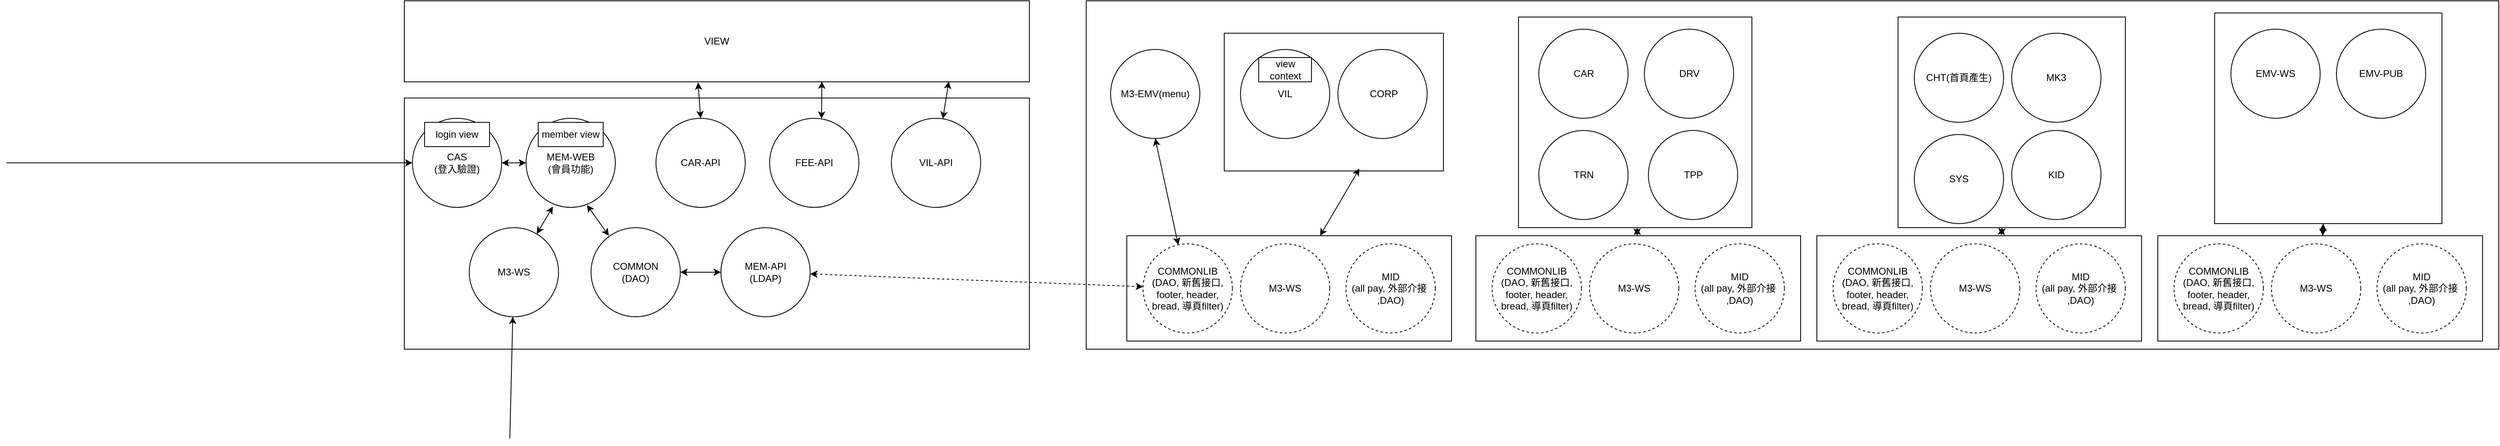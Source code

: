<mxfile version="24.7.17">
  <diagram name="第 1 页" id="rXd1CP75CRenwDPl2Bag">
    <mxGraphModel dx="2016" dy="622" grid="1" gridSize="10" guides="1" tooltips="1" connect="1" arrows="1" fold="1" page="1" pageScale="1" pageWidth="827" pageHeight="1169" math="0" shadow="0">
      <root>
        <mxCell id="0" />
        <mxCell id="1" parent="0" />
        <mxCell id="KsepPGmTPoP3qZVe8c_a-5" value="" style="rounded=0;whiteSpace=wrap;html=1;" parent="1" vertex="1">
          <mxGeometry x="60" y="280" width="770" height="310" as="geometry" />
        </mxCell>
        <mxCell id="KsepPGmTPoP3qZVe8c_a-8" value="" style="rounded=0;whiteSpace=wrap;html=1;" parent="1" vertex="1">
          <mxGeometry x="900" y="160" width="1740" height="430" as="geometry" />
        </mxCell>
        <mxCell id="KsepPGmTPoP3qZVe8c_a-18" value="MEM-WEB&lt;div&gt;(會員功能)&lt;/div&gt;" style="ellipse;whiteSpace=wrap;html=1;aspect=fixed;" parent="1" vertex="1">
          <mxGeometry x="210" y="305" width="110" height="110" as="geometry" />
        </mxCell>
        <mxCell id="KsepPGmTPoP3qZVe8c_a-19" value="MEM-API&lt;div&gt;(LDAP)&lt;/div&gt;" style="ellipse;whiteSpace=wrap;html=1;aspect=fixed;" parent="1" vertex="1">
          <mxGeometry x="450" y="440" width="110" height="110" as="geometry" />
        </mxCell>
        <mxCell id="0rMbhJyMrpS3BPbaHYSH-1" value="COMMON&lt;div&gt;(DAO)&lt;/div&gt;" style="ellipse;whiteSpace=wrap;html=1;aspect=fixed;" vertex="1" parent="1">
          <mxGeometry x="290" y="440" width="110" height="110" as="geometry" />
        </mxCell>
        <mxCell id="0rMbhJyMrpS3BPbaHYSH-2" value="M3-WS" style="ellipse;whiteSpace=wrap;html=1;aspect=fixed;" vertex="1" parent="1">
          <mxGeometry x="140" y="440" width="110" height="110" as="geometry" />
        </mxCell>
        <mxCell id="0rMbhJyMrpS3BPbaHYSH-3" value="CAS&lt;div&gt;(登入驗證)&lt;/div&gt;" style="ellipse;whiteSpace=wrap;html=1;aspect=fixed;" vertex="1" parent="1">
          <mxGeometry x="70" y="305" width="110" height="110" as="geometry" />
        </mxCell>
        <mxCell id="0rMbhJyMrpS3BPbaHYSH-10" value="" style="endArrow=classic;html=1;rounded=0;entryX=0;entryY=0.5;entryDx=0;entryDy=0;" edge="1" parent="1" target="0rMbhJyMrpS3BPbaHYSH-3">
          <mxGeometry width="50" height="50" relative="1" as="geometry">
            <mxPoint x="-430" y="360" as="sourcePoint" />
            <mxPoint x="60" y="360" as="targetPoint" />
          </mxGeometry>
        </mxCell>
        <mxCell id="0rMbhJyMrpS3BPbaHYSH-11" value="" style="endArrow=classic;startArrow=classic;html=1;rounded=0;entryX=0;entryY=0.5;entryDx=0;entryDy=0;" edge="1" parent="1" source="0rMbhJyMrpS3BPbaHYSH-3" target="KsepPGmTPoP3qZVe8c_a-18">
          <mxGeometry width="50" height="50" relative="1" as="geometry">
            <mxPoint x="160" y="385" as="sourcePoint" />
            <mxPoint x="210" y="335" as="targetPoint" />
          </mxGeometry>
        </mxCell>
        <mxCell id="0rMbhJyMrpS3BPbaHYSH-21" value="COMMONLIB&lt;div&gt;(DAO, 新舊接口, footer, header, bread, 導頁filter)&lt;/div&gt;" style="ellipse;whiteSpace=wrap;html=1;aspect=fixed;dashed=1;" vertex="1" parent="1">
          <mxGeometry x="970" y="460" width="110" height="110" as="geometry" />
        </mxCell>
        <mxCell id="0rMbhJyMrpS3BPbaHYSH-22" value="MID&lt;div&gt;(all pay, 外部介接&amp;nbsp; ,DAO)&lt;/div&gt;" style="ellipse;whiteSpace=wrap;html=1;aspect=fixed;dashed=1;" vertex="1" parent="1">
          <mxGeometry x="1220" y="460" width="110" height="110" as="geometry" />
        </mxCell>
        <mxCell id="0rMbhJyMrpS3BPbaHYSH-23" value="M3-WS" style="ellipse;whiteSpace=wrap;html=1;aspect=fixed;dashed=1;" vertex="1" parent="1">
          <mxGeometry x="1090" y="460" width="110" height="110" as="geometry" />
        </mxCell>
        <mxCell id="0rMbhJyMrpS3BPbaHYSH-24" value="" style="endArrow=classic;startArrow=classic;html=1;rounded=0;dashed=1;" edge="1" parent="1" source="KsepPGmTPoP3qZVe8c_a-19" target="0rMbhJyMrpS3BPbaHYSH-21">
          <mxGeometry width="50" height="50" relative="1" as="geometry">
            <mxPoint x="580" y="410" as="sourcePoint" />
            <mxPoint x="630" y="360" as="targetPoint" />
          </mxGeometry>
        </mxCell>
        <mxCell id="0rMbhJyMrpS3BPbaHYSH-29" value="VIL" style="ellipse;whiteSpace=wrap;html=1;aspect=fixed;" vertex="1" parent="1">
          <mxGeometry x="1090" y="220" width="110" height="110" as="geometry" />
        </mxCell>
        <mxCell id="0rMbhJyMrpS3BPbaHYSH-33" value="" style="endArrow=classic;startArrow=classic;html=1;rounded=0;entryX=0.3;entryY=0.991;entryDx=0;entryDy=0;entryPerimeter=0;" edge="1" parent="1" source="0rMbhJyMrpS3BPbaHYSH-2" target="KsepPGmTPoP3qZVe8c_a-18">
          <mxGeometry width="50" height="50" relative="1" as="geometry">
            <mxPoint x="200" y="460" as="sourcePoint" />
            <mxPoint x="250" y="410" as="targetPoint" />
          </mxGeometry>
        </mxCell>
        <mxCell id="0rMbhJyMrpS3BPbaHYSH-34" value="" style="endArrow=classic;startArrow=classic;html=1;rounded=0;exitX=0.2;exitY=0.091;exitDx=0;exitDy=0;exitPerimeter=0;entryX=0.682;entryY=0.973;entryDx=0;entryDy=0;entryPerimeter=0;" edge="1" parent="1" source="0rMbhJyMrpS3BPbaHYSH-1" target="KsepPGmTPoP3qZVe8c_a-18">
          <mxGeometry width="50" height="50" relative="1" as="geometry">
            <mxPoint x="280" y="440" as="sourcePoint" />
            <mxPoint x="330" y="390" as="targetPoint" />
          </mxGeometry>
        </mxCell>
        <mxCell id="0rMbhJyMrpS3BPbaHYSH-36" value="" style="endArrow=classic;startArrow=classic;html=1;rounded=0;exitX=1;exitY=0.5;exitDx=0;exitDy=0;" edge="1" parent="1" source="0rMbhJyMrpS3BPbaHYSH-1" target="KsepPGmTPoP3qZVe8c_a-19">
          <mxGeometry width="50" height="50" relative="1" as="geometry">
            <mxPoint x="380" y="450" as="sourcePoint" />
            <mxPoint x="430" y="400" as="targetPoint" />
          </mxGeometry>
        </mxCell>
        <mxCell id="0rMbhJyMrpS3BPbaHYSH-37" value="" style="endArrow=classic;html=1;rounded=0;" edge="1" parent="1" target="0rMbhJyMrpS3BPbaHYSH-2">
          <mxGeometry width="50" height="50" relative="1" as="geometry">
            <mxPoint x="190" y="700" as="sourcePoint" />
            <mxPoint x="210" y="610" as="targetPoint" />
          </mxGeometry>
        </mxCell>
        <mxCell id="0rMbhJyMrpS3BPbaHYSH-47" value="VIEW" style="rounded=0;whiteSpace=wrap;html=1;" vertex="1" parent="1">
          <mxGeometry x="60" y="160" width="770" height="100" as="geometry" />
        </mxCell>
        <mxCell id="0rMbhJyMrpS3BPbaHYSH-49" value="CAR-API" style="ellipse;whiteSpace=wrap;html=1;aspect=fixed;" vertex="1" parent="1">
          <mxGeometry x="370" y="305" width="110" height="110" as="geometry" />
        </mxCell>
        <mxCell id="0rMbhJyMrpS3BPbaHYSH-50" value="FEE-API" style="ellipse;whiteSpace=wrap;html=1;aspect=fixed;" vertex="1" parent="1">
          <mxGeometry x="510" y="305" width="110" height="110" as="geometry" />
        </mxCell>
        <mxCell id="0rMbhJyMrpS3BPbaHYSH-51" value="VIL-API" style="ellipse;whiteSpace=wrap;html=1;aspect=fixed;" vertex="1" parent="1">
          <mxGeometry x="660" y="305" width="110" height="110" as="geometry" />
        </mxCell>
        <mxCell id="0rMbhJyMrpS3BPbaHYSH-52" value="" style="endArrow=classic;startArrow=classic;html=1;rounded=0;exitX=0.5;exitY=0;exitDx=0;exitDy=0;entryX=0.47;entryY=1.008;entryDx=0;entryDy=0;entryPerimeter=0;" edge="1" parent="1" source="0rMbhJyMrpS3BPbaHYSH-49" target="0rMbhJyMrpS3BPbaHYSH-47">
          <mxGeometry width="50" height="50" relative="1" as="geometry">
            <mxPoint x="414" y="305" as="sourcePoint" />
            <mxPoint x="464" y="255" as="targetPoint" />
          </mxGeometry>
        </mxCell>
        <mxCell id="0rMbhJyMrpS3BPbaHYSH-53" value="" style="endArrow=classic;startArrow=classic;html=1;rounded=0;entryX=0.668;entryY=0.996;entryDx=0;entryDy=0;entryPerimeter=0;exitX=0.582;exitY=0.005;exitDx=0;exitDy=0;exitPerimeter=0;" edge="1" parent="1" source="0rMbhJyMrpS3BPbaHYSH-50" target="0rMbhJyMrpS3BPbaHYSH-47">
          <mxGeometry width="50" height="50" relative="1" as="geometry">
            <mxPoint x="560" y="305" as="sourcePoint" />
            <mxPoint x="610" y="255" as="targetPoint" />
          </mxGeometry>
        </mxCell>
        <mxCell id="0rMbhJyMrpS3BPbaHYSH-54" value="" style="endArrow=classic;startArrow=classic;html=1;rounded=0;entryX=0.871;entryY=0.996;entryDx=0;entryDy=0;entryPerimeter=0;" edge="1" parent="1" source="0rMbhJyMrpS3BPbaHYSH-51" target="0rMbhJyMrpS3BPbaHYSH-47">
          <mxGeometry width="50" height="50" relative="1" as="geometry">
            <mxPoint x="690" y="310" as="sourcePoint" />
            <mxPoint x="740" y="260" as="targetPoint" />
          </mxGeometry>
        </mxCell>
        <mxCell id="0rMbhJyMrpS3BPbaHYSH-55" value="M3-EMV(menu)" style="ellipse;whiteSpace=wrap;html=1;aspect=fixed;" vertex="1" parent="1">
          <mxGeometry x="930" y="220" width="110" height="110" as="geometry" />
        </mxCell>
        <mxCell id="0rMbhJyMrpS3BPbaHYSH-57" value="CHT(首頁產生)" style="ellipse;whiteSpace=wrap;html=1;aspect=fixed;" vertex="1" parent="1">
          <mxGeometry x="1920" y="200" width="110" height="110" as="geometry" />
        </mxCell>
        <mxCell id="0rMbhJyMrpS3BPbaHYSH-60" value="" style="endArrow=classic;startArrow=classic;html=1;rounded=0;entryX=0.5;entryY=1;entryDx=0;entryDy=0;" edge="1" parent="1" source="0rMbhJyMrpS3BPbaHYSH-21" target="0rMbhJyMrpS3BPbaHYSH-55">
          <mxGeometry width="50" height="50" relative="1" as="geometry">
            <mxPoint x="980" y="440" as="sourcePoint" />
            <mxPoint x="1030" y="390" as="targetPoint" />
          </mxGeometry>
        </mxCell>
        <mxCell id="0rMbhJyMrpS3BPbaHYSH-67" value="EMV-WS" style="ellipse;whiteSpace=wrap;html=1;aspect=fixed;" vertex="1" parent="1">
          <mxGeometry x="2310" y="195" width="110" height="110" as="geometry" />
        </mxCell>
        <mxCell id="0rMbhJyMrpS3BPbaHYSH-69" value="view context" style="rounded=0;whiteSpace=wrap;html=1;" vertex="1" parent="1">
          <mxGeometry x="1112.5" y="230" width="65" height="30" as="geometry" />
        </mxCell>
        <mxCell id="0rMbhJyMrpS3BPbaHYSH-72" value="&amp;nbsp;CORP" style="ellipse;whiteSpace=wrap;html=1;aspect=fixed;" vertex="1" parent="1">
          <mxGeometry x="1210" y="220" width="110" height="110" as="geometry" />
        </mxCell>
        <mxCell id="0rMbhJyMrpS3BPbaHYSH-73" value="CAR" style="ellipse;whiteSpace=wrap;html=1;aspect=fixed;" vertex="1" parent="1">
          <mxGeometry x="1457.5" y="195" width="110" height="110" as="geometry" />
        </mxCell>
        <mxCell id="0rMbhJyMrpS3BPbaHYSH-83" value="SYS" style="ellipse;whiteSpace=wrap;html=1;aspect=fixed;" vertex="1" parent="1">
          <mxGeometry x="1920" y="325" width="110" height="110" as="geometry" />
        </mxCell>
        <mxCell id="0rMbhJyMrpS3BPbaHYSH-84" value="" style="rounded=0;whiteSpace=wrap;html=1;fillColor=none;" vertex="1" parent="1">
          <mxGeometry x="950" y="450" width="400" height="130" as="geometry" />
        </mxCell>
        <mxCell id="0rMbhJyMrpS3BPbaHYSH-86" value="COMMONLIB&lt;div&gt;(DAO, 新舊接口, footer, header, bread, 導頁filter)&lt;/div&gt;" style="ellipse;whiteSpace=wrap;html=1;aspect=fixed;dashed=1;" vertex="1" parent="1">
          <mxGeometry x="1400" y="460" width="110" height="110" as="geometry" />
        </mxCell>
        <mxCell id="0rMbhJyMrpS3BPbaHYSH-87" value="MID&lt;div&gt;(all pay, 外部介接&amp;nbsp; ,DAO)&lt;/div&gt;" style="ellipse;whiteSpace=wrap;html=1;aspect=fixed;dashed=1;" vertex="1" parent="1">
          <mxGeometry x="1650" y="460" width="110" height="110" as="geometry" />
        </mxCell>
        <mxCell id="0rMbhJyMrpS3BPbaHYSH-88" value="M3-WS" style="ellipse;whiteSpace=wrap;html=1;aspect=fixed;dashed=1;" vertex="1" parent="1">
          <mxGeometry x="1520" y="460" width="110" height="110" as="geometry" />
        </mxCell>
        <mxCell id="0rMbhJyMrpS3BPbaHYSH-89" value="" style="rounded=0;whiteSpace=wrap;html=1;fillColor=none;" vertex="1" parent="1">
          <mxGeometry x="1380" y="450" width="400" height="130" as="geometry" />
        </mxCell>
        <mxCell id="0rMbhJyMrpS3BPbaHYSH-90" value="COMMONLIB&lt;div&gt;(DAO, 新舊接口, footer, header, bread, 導頁filter)&lt;/div&gt;" style="ellipse;whiteSpace=wrap;html=1;aspect=fixed;dashed=1;" vertex="1" parent="1">
          <mxGeometry x="1820" y="460" width="110" height="110" as="geometry" />
        </mxCell>
        <mxCell id="0rMbhJyMrpS3BPbaHYSH-91" value="MID&lt;div&gt;(all pay, 外部介接&amp;nbsp; ,DAO)&lt;/div&gt;" style="ellipse;whiteSpace=wrap;html=1;aspect=fixed;dashed=1;" vertex="1" parent="1">
          <mxGeometry x="2070" y="460" width="110" height="110" as="geometry" />
        </mxCell>
        <mxCell id="0rMbhJyMrpS3BPbaHYSH-92" value="M3-WS" style="ellipse;whiteSpace=wrap;html=1;aspect=fixed;dashed=1;" vertex="1" parent="1">
          <mxGeometry x="1940" y="460" width="110" height="110" as="geometry" />
        </mxCell>
        <mxCell id="0rMbhJyMrpS3BPbaHYSH-93" value="" style="rounded=0;whiteSpace=wrap;html=1;fillColor=none;" vertex="1" parent="1">
          <mxGeometry x="1800" y="450" width="400" height="130" as="geometry" />
        </mxCell>
        <mxCell id="0rMbhJyMrpS3BPbaHYSH-94" value="DRV" style="ellipse;whiteSpace=wrap;html=1;aspect=fixed;" vertex="1" parent="1">
          <mxGeometry x="1587.5" y="195" width="110" height="110" as="geometry" />
        </mxCell>
        <mxCell id="0rMbhJyMrpS3BPbaHYSH-95" value="TRN" style="ellipse;whiteSpace=wrap;html=1;aspect=fixed;" vertex="1" parent="1">
          <mxGeometry x="1457.5" y="320" width="110" height="110" as="geometry" />
        </mxCell>
        <mxCell id="0rMbhJyMrpS3BPbaHYSH-96" value="TPP" style="ellipse;whiteSpace=wrap;html=1;aspect=fixed;" vertex="1" parent="1">
          <mxGeometry x="1592.5" y="320" width="110" height="110" as="geometry" />
        </mxCell>
        <mxCell id="0rMbhJyMrpS3BPbaHYSH-97" value="MK3" style="ellipse;whiteSpace=wrap;html=1;aspect=fixed;" vertex="1" parent="1">
          <mxGeometry x="2040" y="200" width="110" height="110" as="geometry" />
        </mxCell>
        <mxCell id="0rMbhJyMrpS3BPbaHYSH-98" value="KID" style="ellipse;whiteSpace=wrap;html=1;aspect=fixed;" vertex="1" parent="1">
          <mxGeometry x="2040" y="320" width="110" height="110" as="geometry" />
        </mxCell>
        <mxCell id="0rMbhJyMrpS3BPbaHYSH-99" value="" style="rounded=0;whiteSpace=wrap;html=1;fillColor=none;" vertex="1" parent="1">
          <mxGeometry x="1900" y="180" width="280" height="260" as="geometry" />
        </mxCell>
        <mxCell id="0rMbhJyMrpS3BPbaHYSH-100" value="" style="rounded=0;whiteSpace=wrap;html=1;fillColor=none;" vertex="1" parent="1">
          <mxGeometry x="1070" y="200" width="270" height="170" as="geometry" />
        </mxCell>
        <mxCell id="0rMbhJyMrpS3BPbaHYSH-101" value="" style="rounded=0;whiteSpace=wrap;html=1;fillColor=none;" vertex="1" parent="1">
          <mxGeometry x="1432.5" y="180" width="287.5" height="260" as="geometry" />
        </mxCell>
        <mxCell id="0rMbhJyMrpS3BPbaHYSH-107" value="COMMONLIB&lt;div&gt;(DAO, 新舊接口, footer, header, bread, 導頁filter)&lt;/div&gt;" style="ellipse;whiteSpace=wrap;html=1;aspect=fixed;dashed=1;" vertex="1" parent="1">
          <mxGeometry x="2240" y="460" width="110" height="110" as="geometry" />
        </mxCell>
        <mxCell id="0rMbhJyMrpS3BPbaHYSH-108" value="MID&lt;div&gt;(all pay, 外部介接&amp;nbsp; ,DAO)&lt;/div&gt;" style="ellipse;whiteSpace=wrap;html=1;aspect=fixed;dashed=1;" vertex="1" parent="1">
          <mxGeometry x="2490" y="460" width="110" height="110" as="geometry" />
        </mxCell>
        <mxCell id="0rMbhJyMrpS3BPbaHYSH-109" value="M3-WS" style="ellipse;whiteSpace=wrap;html=1;aspect=fixed;dashed=1;" vertex="1" parent="1">
          <mxGeometry x="2360" y="460" width="110" height="110" as="geometry" />
        </mxCell>
        <mxCell id="0rMbhJyMrpS3BPbaHYSH-110" value="" style="rounded=0;whiteSpace=wrap;html=1;fillColor=none;" vertex="1" parent="1">
          <mxGeometry x="2220" y="450" width="400" height="130" as="geometry" />
        </mxCell>
        <mxCell id="0rMbhJyMrpS3BPbaHYSH-111" value="EMV-PUB" style="ellipse;whiteSpace=wrap;html=1;aspect=fixed;" vertex="1" parent="1">
          <mxGeometry x="2440" y="195" width="110" height="110" as="geometry" />
        </mxCell>
        <mxCell id="0rMbhJyMrpS3BPbaHYSH-112" value="" style="rounded=0;whiteSpace=wrap;html=1;fillColor=none;" vertex="1" parent="1">
          <mxGeometry x="2290" y="175" width="280" height="260" as="geometry" />
        </mxCell>
        <mxCell id="0rMbhJyMrpS3BPbaHYSH-113" value="" style="endArrow=classic;startArrow=classic;html=1;rounded=0;entryX=0.617;entryY=0.983;entryDx=0;entryDy=0;entryPerimeter=0;" edge="1" parent="1" source="0rMbhJyMrpS3BPbaHYSH-84" target="0rMbhJyMrpS3BPbaHYSH-100">
          <mxGeometry width="50" height="50" relative="1" as="geometry">
            <mxPoint x="1191" y="450" as="sourcePoint" />
            <mxPoint x="1241" y="400" as="targetPoint" />
          </mxGeometry>
        </mxCell>
        <mxCell id="0rMbhJyMrpS3BPbaHYSH-114" value="" style="endArrow=classic;startArrow=classic;html=1;rounded=0;" edge="1" parent="1" source="0rMbhJyMrpS3BPbaHYSH-89" target="0rMbhJyMrpS3BPbaHYSH-101">
          <mxGeometry width="50" height="50" relative="1" as="geometry">
            <mxPoint x="1542.5" y="490" as="sourcePoint" />
            <mxPoint x="1592.5" y="440" as="targetPoint" />
          </mxGeometry>
        </mxCell>
        <mxCell id="0rMbhJyMrpS3BPbaHYSH-115" value="" style="endArrow=classic;startArrow=classic;html=1;rounded=0;exitX=0.568;exitY=-0.003;exitDx=0;exitDy=0;exitPerimeter=0;" edge="1" parent="1" source="0rMbhJyMrpS3BPbaHYSH-93" target="0rMbhJyMrpS3BPbaHYSH-99">
          <mxGeometry width="50" height="50" relative="1" as="geometry">
            <mxPoint x="2020" y="460" as="sourcePoint" />
            <mxPoint x="2070" y="410" as="targetPoint" />
          </mxGeometry>
        </mxCell>
        <mxCell id="0rMbhJyMrpS3BPbaHYSH-116" value="" style="endArrow=classic;startArrow=classic;html=1;rounded=0;" edge="1" parent="1" source="0rMbhJyMrpS3BPbaHYSH-110" target="0rMbhJyMrpS3BPbaHYSH-112">
          <mxGeometry width="50" height="50" relative="1" as="geometry">
            <mxPoint x="2380" y="480" as="sourcePoint" />
            <mxPoint x="2430" y="430" as="targetPoint" />
          </mxGeometry>
        </mxCell>
        <mxCell id="0rMbhJyMrpS3BPbaHYSH-117" value="member view" style="rounded=0;whiteSpace=wrap;html=1;" vertex="1" parent="1">
          <mxGeometry x="225" y="310" width="80" height="30" as="geometry" />
        </mxCell>
        <mxCell id="0rMbhJyMrpS3BPbaHYSH-118" value="login view" style="rounded=0;whiteSpace=wrap;html=1;" vertex="1" parent="1">
          <mxGeometry x="85" y="310" width="80" height="30" as="geometry" />
        </mxCell>
      </root>
    </mxGraphModel>
  </diagram>
</mxfile>
